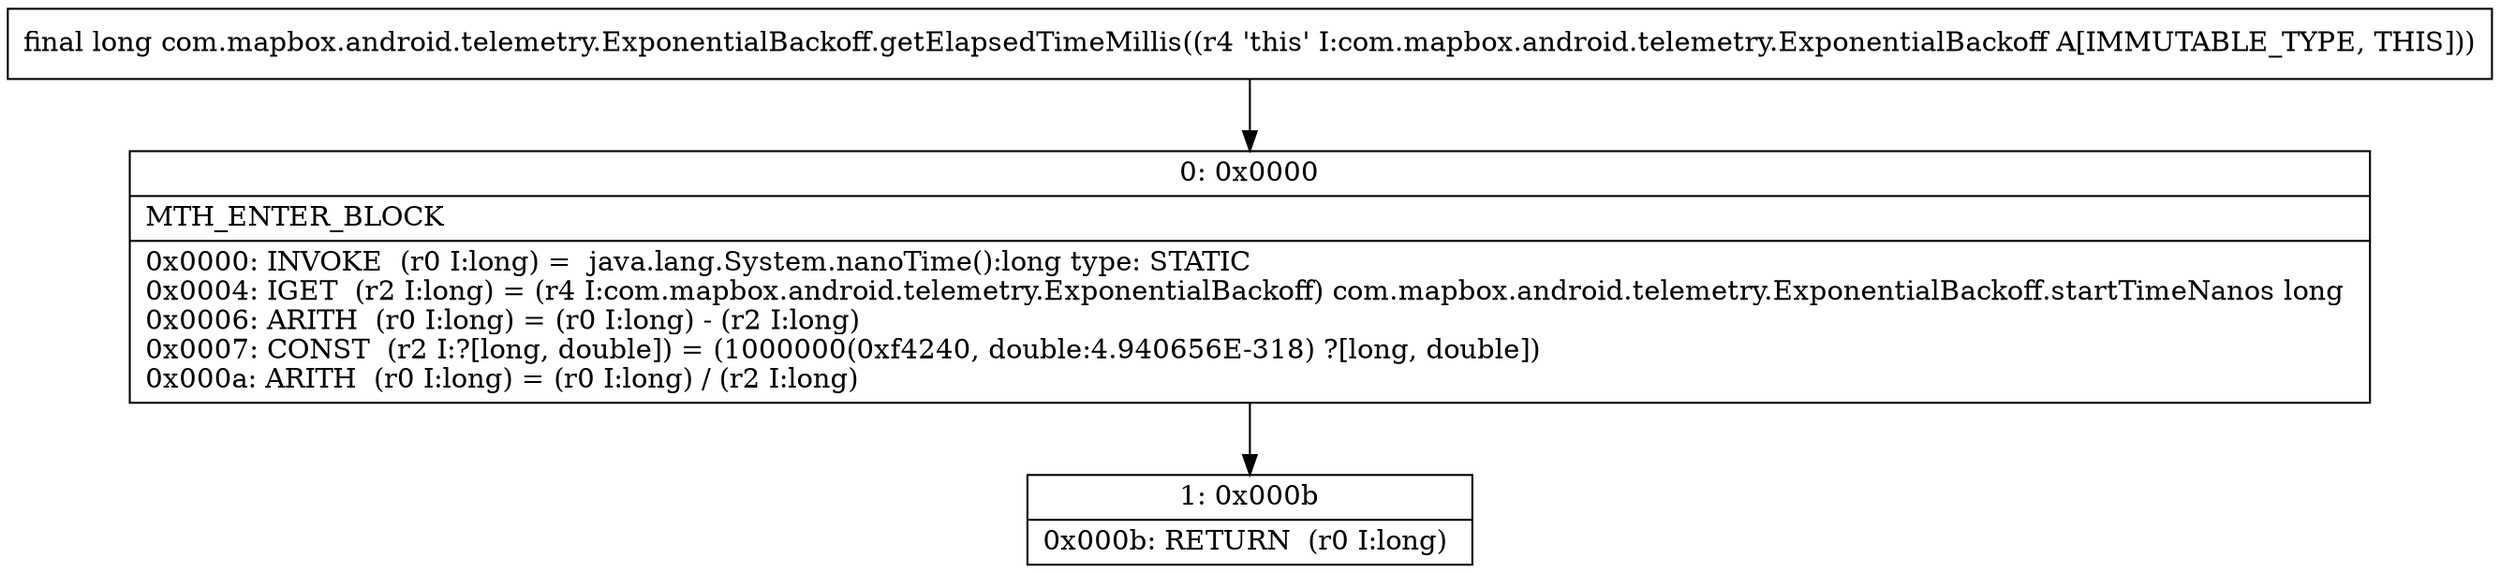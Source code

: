 digraph "CFG forcom.mapbox.android.telemetry.ExponentialBackoff.getElapsedTimeMillis()J" {
Node_0 [shape=record,label="{0\:\ 0x0000|MTH_ENTER_BLOCK\l|0x0000: INVOKE  (r0 I:long) =  java.lang.System.nanoTime():long type: STATIC \l0x0004: IGET  (r2 I:long) = (r4 I:com.mapbox.android.telemetry.ExponentialBackoff) com.mapbox.android.telemetry.ExponentialBackoff.startTimeNanos long \l0x0006: ARITH  (r0 I:long) = (r0 I:long) \- (r2 I:long) \l0x0007: CONST  (r2 I:?[long, double]) = (1000000(0xf4240, double:4.940656E\-318) ?[long, double]) \l0x000a: ARITH  (r0 I:long) = (r0 I:long) \/ (r2 I:long) \l}"];
Node_1 [shape=record,label="{1\:\ 0x000b|0x000b: RETURN  (r0 I:long) \l}"];
MethodNode[shape=record,label="{final long com.mapbox.android.telemetry.ExponentialBackoff.getElapsedTimeMillis((r4 'this' I:com.mapbox.android.telemetry.ExponentialBackoff A[IMMUTABLE_TYPE, THIS])) }"];
MethodNode -> Node_0;
Node_0 -> Node_1;
}

